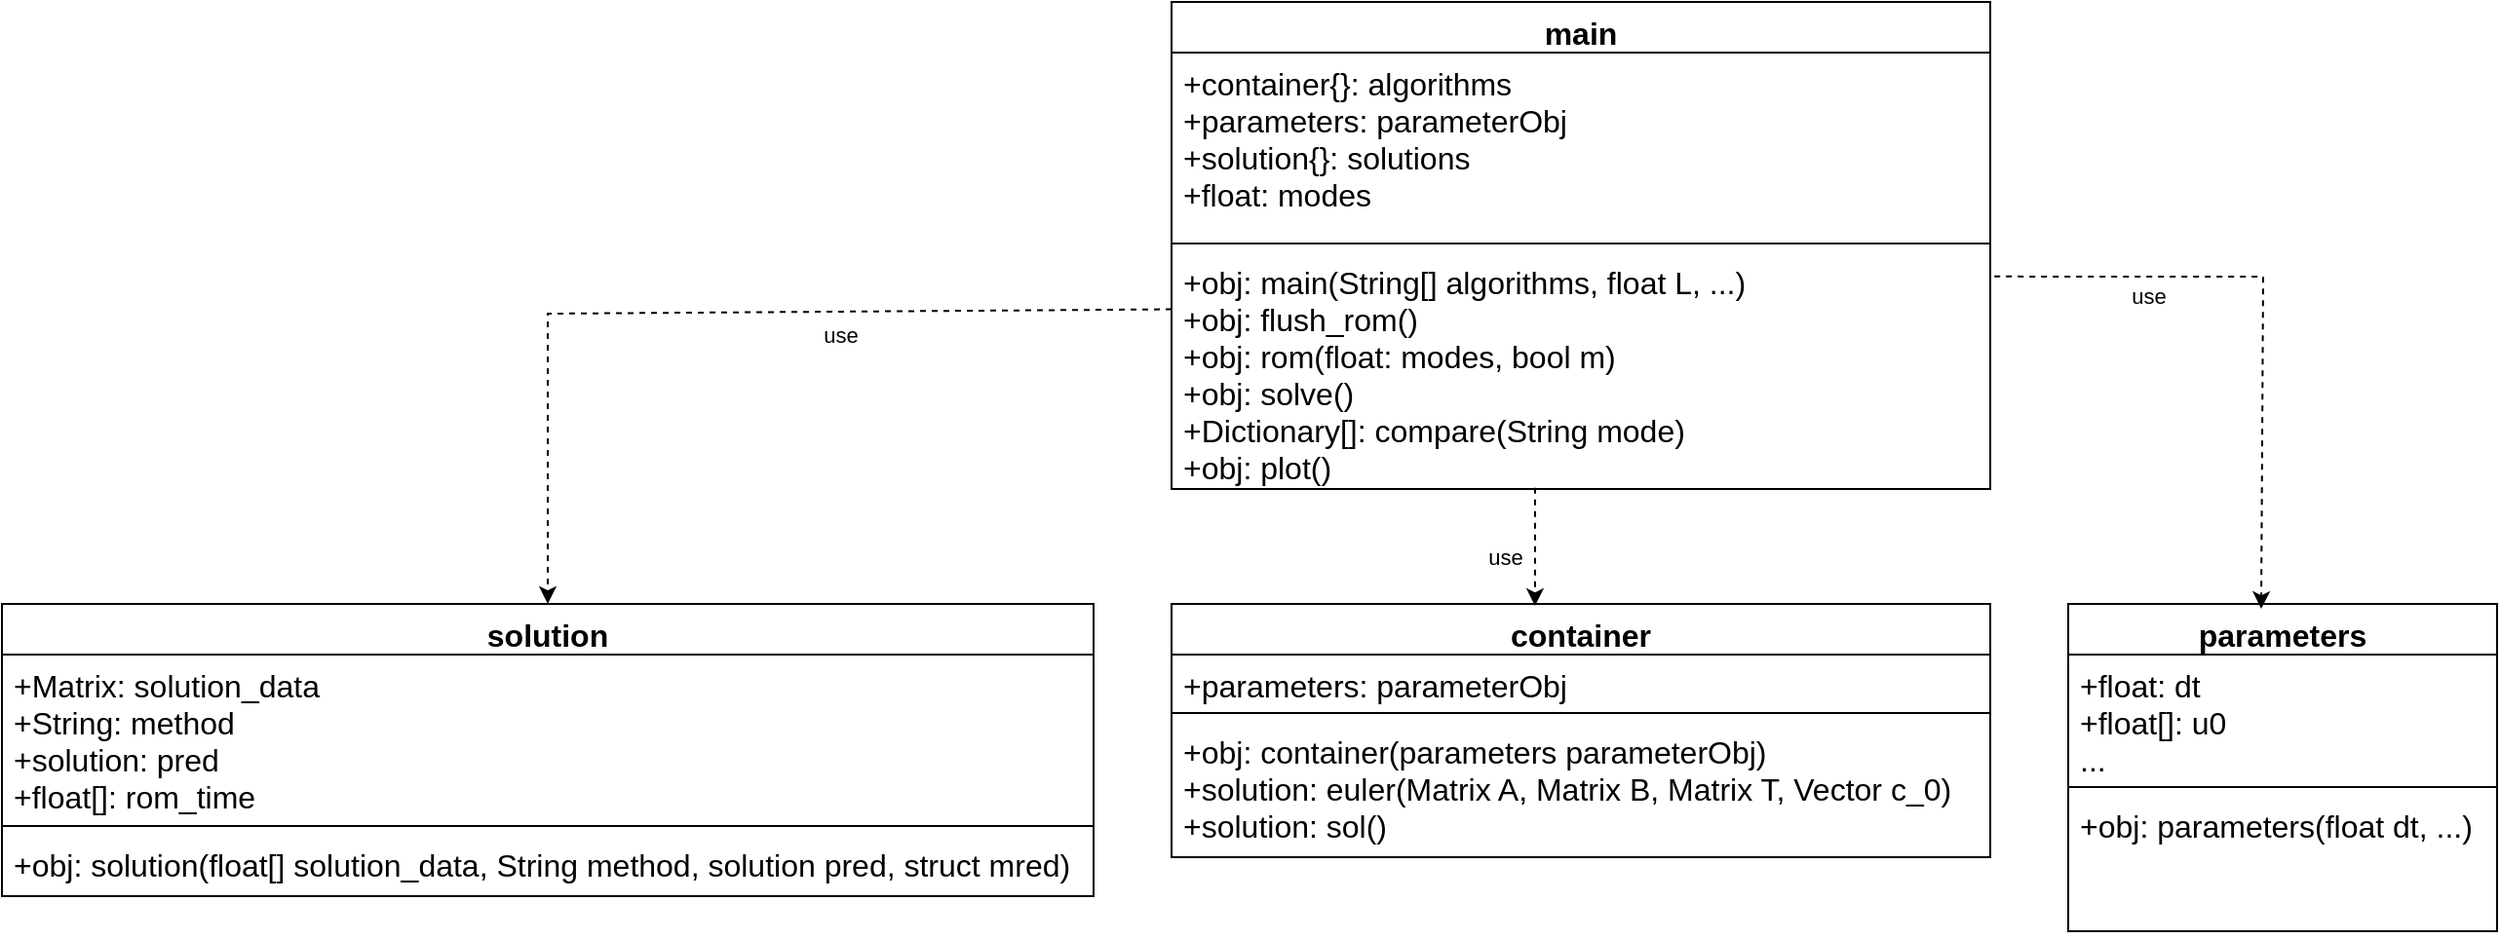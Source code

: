 <mxfile version="21.3.2" type="device">
  <diagram id="C5RBs43oDa-KdzZeNtuy" name="Page-1">
    <mxGraphModel dx="1434" dy="796" grid="1" gridSize="10" guides="1" tooltips="1" connect="1" arrows="1" fold="1" page="1" pageScale="1" pageWidth="3300" pageHeight="4681" math="0" shadow="0">
      <root>
        <mxCell id="WIyWlLk6GJQsqaUBKTNV-0" />
        <mxCell id="WIyWlLk6GJQsqaUBKTNV-1" parent="WIyWlLk6GJQsqaUBKTNV-0" />
        <mxCell id="zZafRVPECkY1aL9NoOW7-15" value="container" style="swimlane;fontStyle=1;align=center;verticalAlign=top;childLayout=stackLayout;horizontal=1;startSize=26;horizontalStack=0;resizeParent=1;resizeParentMax=0;resizeLast=0;collapsible=1;marginBottom=0;fontSize=16;" parent="WIyWlLk6GJQsqaUBKTNV-1" vertex="1">
          <mxGeometry x="1130" y="369" width="420" height="130" as="geometry" />
        </mxCell>
        <mxCell id="zZafRVPECkY1aL9NoOW7-16" value="+parameters: parameterObj" style="text;strokeColor=none;fillColor=none;align=left;verticalAlign=top;spacingLeft=4;spacingRight=4;overflow=hidden;rotatable=0;points=[[0,0.5],[1,0.5]];portConstraint=eastwest;fontSize=16;" parent="zZafRVPECkY1aL9NoOW7-15" vertex="1">
          <mxGeometry y="26" width="420" height="26" as="geometry" />
        </mxCell>
        <mxCell id="zZafRVPECkY1aL9NoOW7-17" value="" style="line;strokeWidth=1;fillColor=none;align=left;verticalAlign=middle;spacingTop=-1;spacingLeft=3;spacingRight=3;rotatable=0;labelPosition=right;points=[];portConstraint=eastwest;fontSize=16;" parent="zZafRVPECkY1aL9NoOW7-15" vertex="1">
          <mxGeometry y="52" width="420" height="8" as="geometry" />
        </mxCell>
        <mxCell id="zZafRVPECkY1aL9NoOW7-18" value="+obj: container(parameters parameterObj)&#xa;+solution: euler(Matrix A, Matrix B, Matrix T, Vector c_0)&#xa;+solution: sol()" style="text;strokeColor=none;fillColor=none;align=left;verticalAlign=top;spacingLeft=4;spacingRight=4;overflow=hidden;rotatable=0;points=[[0,0.5],[1,0.5]];portConstraint=eastwest;fontSize=16;" parent="zZafRVPECkY1aL9NoOW7-15" vertex="1">
          <mxGeometry y="60" width="420" height="70" as="geometry" />
        </mxCell>
        <mxCell id="ga9QiUaFOTZ_ES-6pa_k-0" value="main" style="swimlane;fontStyle=1;align=center;verticalAlign=top;childLayout=stackLayout;horizontal=1;startSize=26;horizontalStack=0;resizeParent=1;resizeParentMax=0;resizeLast=0;collapsible=1;marginBottom=0;fontSize=16;" parent="WIyWlLk6GJQsqaUBKTNV-1" vertex="1">
          <mxGeometry x="1130" y="60" width="420" height="250" as="geometry" />
        </mxCell>
        <mxCell id="ga9QiUaFOTZ_ES-6pa_k-1" value="+container{}: algorithms&#xa;+parameters: parameterObj&#xa;+solution{}: solutions&#xa;+float: modes" style="text;strokeColor=none;fillColor=none;align=left;verticalAlign=top;spacingLeft=4;spacingRight=4;overflow=hidden;rotatable=0;points=[[0,0.5],[1,0.5]];portConstraint=eastwest;fontSize=16;" parent="ga9QiUaFOTZ_ES-6pa_k-0" vertex="1">
          <mxGeometry y="26" width="420" height="94" as="geometry" />
        </mxCell>
        <mxCell id="ga9QiUaFOTZ_ES-6pa_k-2" value="" style="line;strokeWidth=1;fillColor=none;align=left;verticalAlign=middle;spacingTop=-1;spacingLeft=3;spacingRight=3;rotatable=0;labelPosition=right;points=[];portConstraint=eastwest;fontSize=16;" parent="ga9QiUaFOTZ_ES-6pa_k-0" vertex="1">
          <mxGeometry y="120" width="420" height="8" as="geometry" />
        </mxCell>
        <mxCell id="ga9QiUaFOTZ_ES-6pa_k-3" value="+obj: main(String[] algorithms, float L, ...)&#xa;+obj: flush_rom()&#xa;+obj: rom(float: modes, bool m)&#xa;+obj: solve()&#xa;+Dictionary[]: compare(String mode)&#xa;+obj: plot()" style="text;strokeColor=none;fillColor=none;align=left;verticalAlign=top;spacingLeft=4;spacingRight=4;overflow=hidden;rotatable=0;points=[[0,0.5],[1,0.5]];portConstraint=eastwest;fontSize=16;" parent="ga9QiUaFOTZ_ES-6pa_k-0" vertex="1">
          <mxGeometry y="128" width="420" height="122" as="geometry" />
        </mxCell>
        <mxCell id="ga9QiUaFOTZ_ES-6pa_k-5" value="solution" style="swimlane;fontStyle=1;align=center;verticalAlign=top;childLayout=stackLayout;horizontal=1;startSize=26;horizontalStack=0;resizeParent=1;resizeParentMax=0;resizeLast=0;collapsible=1;marginBottom=0;fontSize=16;" parent="WIyWlLk6GJQsqaUBKTNV-1" vertex="1">
          <mxGeometry x="530" y="369" width="560" height="150" as="geometry" />
        </mxCell>
        <mxCell id="ga9QiUaFOTZ_ES-6pa_k-6" value="+Matrix: solution_data&#xa;+String: method&#xa;+solution: pred&#xa;+float[]: rom_time&#xa;" style="text;strokeColor=none;fillColor=none;align=left;verticalAlign=top;spacingLeft=4;spacingRight=4;overflow=hidden;rotatable=0;points=[[0,0.5],[1,0.5]];portConstraint=eastwest;fontSize=16;" parent="ga9QiUaFOTZ_ES-6pa_k-5" vertex="1">
          <mxGeometry y="26" width="560" height="84" as="geometry" />
        </mxCell>
        <mxCell id="ga9QiUaFOTZ_ES-6pa_k-7" value="" style="line;strokeWidth=1;fillColor=none;align=left;verticalAlign=middle;spacingTop=-1;spacingLeft=3;spacingRight=3;rotatable=0;labelPosition=right;points=[];portConstraint=eastwest;fontSize=16;" parent="ga9QiUaFOTZ_ES-6pa_k-5" vertex="1">
          <mxGeometry y="110" width="560" height="8" as="geometry" />
        </mxCell>
        <mxCell id="ga9QiUaFOTZ_ES-6pa_k-8" value="+obj: solution(float[] solution_data, String method, solution pred, struct mred)" style="text;strokeColor=none;fillColor=none;align=left;verticalAlign=top;spacingLeft=4;spacingRight=4;overflow=hidden;rotatable=0;points=[[0,0.5],[1,0.5]];portConstraint=eastwest;fontSize=16;" parent="ga9QiUaFOTZ_ES-6pa_k-5" vertex="1">
          <mxGeometry y="118" width="560" height="32" as="geometry" />
        </mxCell>
        <mxCell id="ga9QiUaFOTZ_ES-6pa_k-9" value="parameters" style="swimlane;fontStyle=1;align=center;verticalAlign=top;childLayout=stackLayout;horizontal=1;startSize=26;horizontalStack=0;resizeParent=1;resizeParentMax=0;resizeLast=0;collapsible=1;marginBottom=0;fontSize=16;" parent="WIyWlLk6GJQsqaUBKTNV-1" vertex="1">
          <mxGeometry x="1590" y="369" width="220" height="168" as="geometry" />
        </mxCell>
        <mxCell id="ga9QiUaFOTZ_ES-6pa_k-10" value="+float: dt&#xa;+float[]: u0&#xa;..." style="text;strokeColor=none;fillColor=none;align=left;verticalAlign=top;spacingLeft=4;spacingRight=4;overflow=hidden;rotatable=0;points=[[0,0.5],[1,0.5]];portConstraint=eastwest;fontSize=16;" parent="ga9QiUaFOTZ_ES-6pa_k-9" vertex="1">
          <mxGeometry y="26" width="220" height="64" as="geometry" />
        </mxCell>
        <mxCell id="ga9QiUaFOTZ_ES-6pa_k-11" value="" style="line;strokeWidth=1;fillColor=none;align=left;verticalAlign=middle;spacingTop=-1;spacingLeft=3;spacingRight=3;rotatable=0;labelPosition=right;points=[];portConstraint=eastwest;fontSize=16;" parent="ga9QiUaFOTZ_ES-6pa_k-9" vertex="1">
          <mxGeometry y="90" width="220" height="8" as="geometry" />
        </mxCell>
        <mxCell id="ga9QiUaFOTZ_ES-6pa_k-12" value="+obj: parameters(float dt, ...)" style="text;strokeColor=none;fillColor=none;align=left;verticalAlign=top;spacingLeft=4;spacingRight=4;overflow=hidden;rotatable=0;points=[[0,0.5],[1,0.5]];portConstraint=eastwest;fontSize=16;" parent="ga9QiUaFOTZ_ES-6pa_k-9" vertex="1">
          <mxGeometry y="98" width="220" height="70" as="geometry" />
        </mxCell>
        <mxCell id="ga9QiUaFOTZ_ES-6pa_k-15" value="" style="endArrow=classic;dashed=1;html=1;rounded=0;targetPerimeterSpacing=0;endFill=1;entryX=0.5;entryY=0;entryDx=0;entryDy=0;exitX=0;exitY=0.244;exitDx=0;exitDy=0;exitPerimeter=0;" parent="WIyWlLk6GJQsqaUBKTNV-1" source="ga9QiUaFOTZ_ES-6pa_k-3" target="ga9QiUaFOTZ_ES-6pa_k-5" edge="1">
          <mxGeometry width="50" height="50" relative="1" as="geometry">
            <mxPoint x="1020" y="220" as="sourcePoint" />
            <mxPoint x="810" y="369" as="targetPoint" />
            <Array as="points">
              <mxPoint x="810" y="220" />
            </Array>
          </mxGeometry>
        </mxCell>
        <mxCell id="ga9QiUaFOTZ_ES-6pa_k-16" value="use" style="edgeLabel;html=1;align=center;verticalAlign=middle;resizable=0;points=[];" parent="ga9QiUaFOTZ_ES-6pa_k-15" vertex="1" connectable="0">
          <mxGeometry x="0.477" y="3" relative="1" as="geometry">
            <mxPoint x="147" y="-16" as="offset" />
          </mxGeometry>
        </mxCell>
        <mxCell id="ga9QiUaFOTZ_ES-6pa_k-17" value="" style="endArrow=classic;dashed=1;html=1;rounded=0;targetPerimeterSpacing=0;endFill=1;entryX=0.45;entryY=0.015;entryDx=0;entryDy=0;exitX=1.005;exitY=0.106;exitDx=0;exitDy=0;exitPerimeter=0;entryPerimeter=0;" parent="WIyWlLk6GJQsqaUBKTNV-1" source="ga9QiUaFOTZ_ES-6pa_k-3" target="ga9QiUaFOTZ_ES-6pa_k-9" edge="1">
          <mxGeometry width="50" height="50" relative="1" as="geometry">
            <mxPoint x="1970" y="159" as="sourcePoint" />
            <mxPoint x="1650" y="310" as="targetPoint" />
            <Array as="points">
              <mxPoint x="1690" y="201" />
            </Array>
          </mxGeometry>
        </mxCell>
        <mxCell id="ga9QiUaFOTZ_ES-6pa_k-18" value="use" style="edgeLabel;html=1;align=center;verticalAlign=middle;resizable=0;points=[];" parent="ga9QiUaFOTZ_ES-6pa_k-17" vertex="1" connectable="0">
          <mxGeometry x="0.477" y="3" relative="1" as="geometry">
            <mxPoint x="-62" y="-80" as="offset" />
          </mxGeometry>
        </mxCell>
        <mxCell id="ga9QiUaFOTZ_ES-6pa_k-19" value="" style="endArrow=classic;dashed=1;html=1;rounded=0;targetPerimeterSpacing=0;endFill=1;entryX=0.444;entryY=0.008;entryDx=0;entryDy=0;exitX=0.444;exitY=0.995;exitDx=0;exitDy=0;exitPerimeter=0;entryPerimeter=0;" parent="WIyWlLk6GJQsqaUBKTNV-1" source="ga9QiUaFOTZ_ES-6pa_k-3" target="zZafRVPECkY1aL9NoOW7-15" edge="1">
          <mxGeometry width="50" height="50" relative="1" as="geometry">
            <mxPoint x="1562" y="211" as="sourcePoint" />
            <mxPoint x="1699" y="382" as="targetPoint" />
            <Array as="points" />
          </mxGeometry>
        </mxCell>
        <mxCell id="ga9QiUaFOTZ_ES-6pa_k-20" value="use" style="edgeLabel;html=1;align=center;verticalAlign=middle;resizable=0;points=[];" parent="ga9QiUaFOTZ_ES-6pa_k-19" vertex="1" connectable="0">
          <mxGeometry x="0.477" y="3" relative="1" as="geometry">
            <mxPoint x="-19" y="-10" as="offset" />
          </mxGeometry>
        </mxCell>
      </root>
    </mxGraphModel>
  </diagram>
</mxfile>

